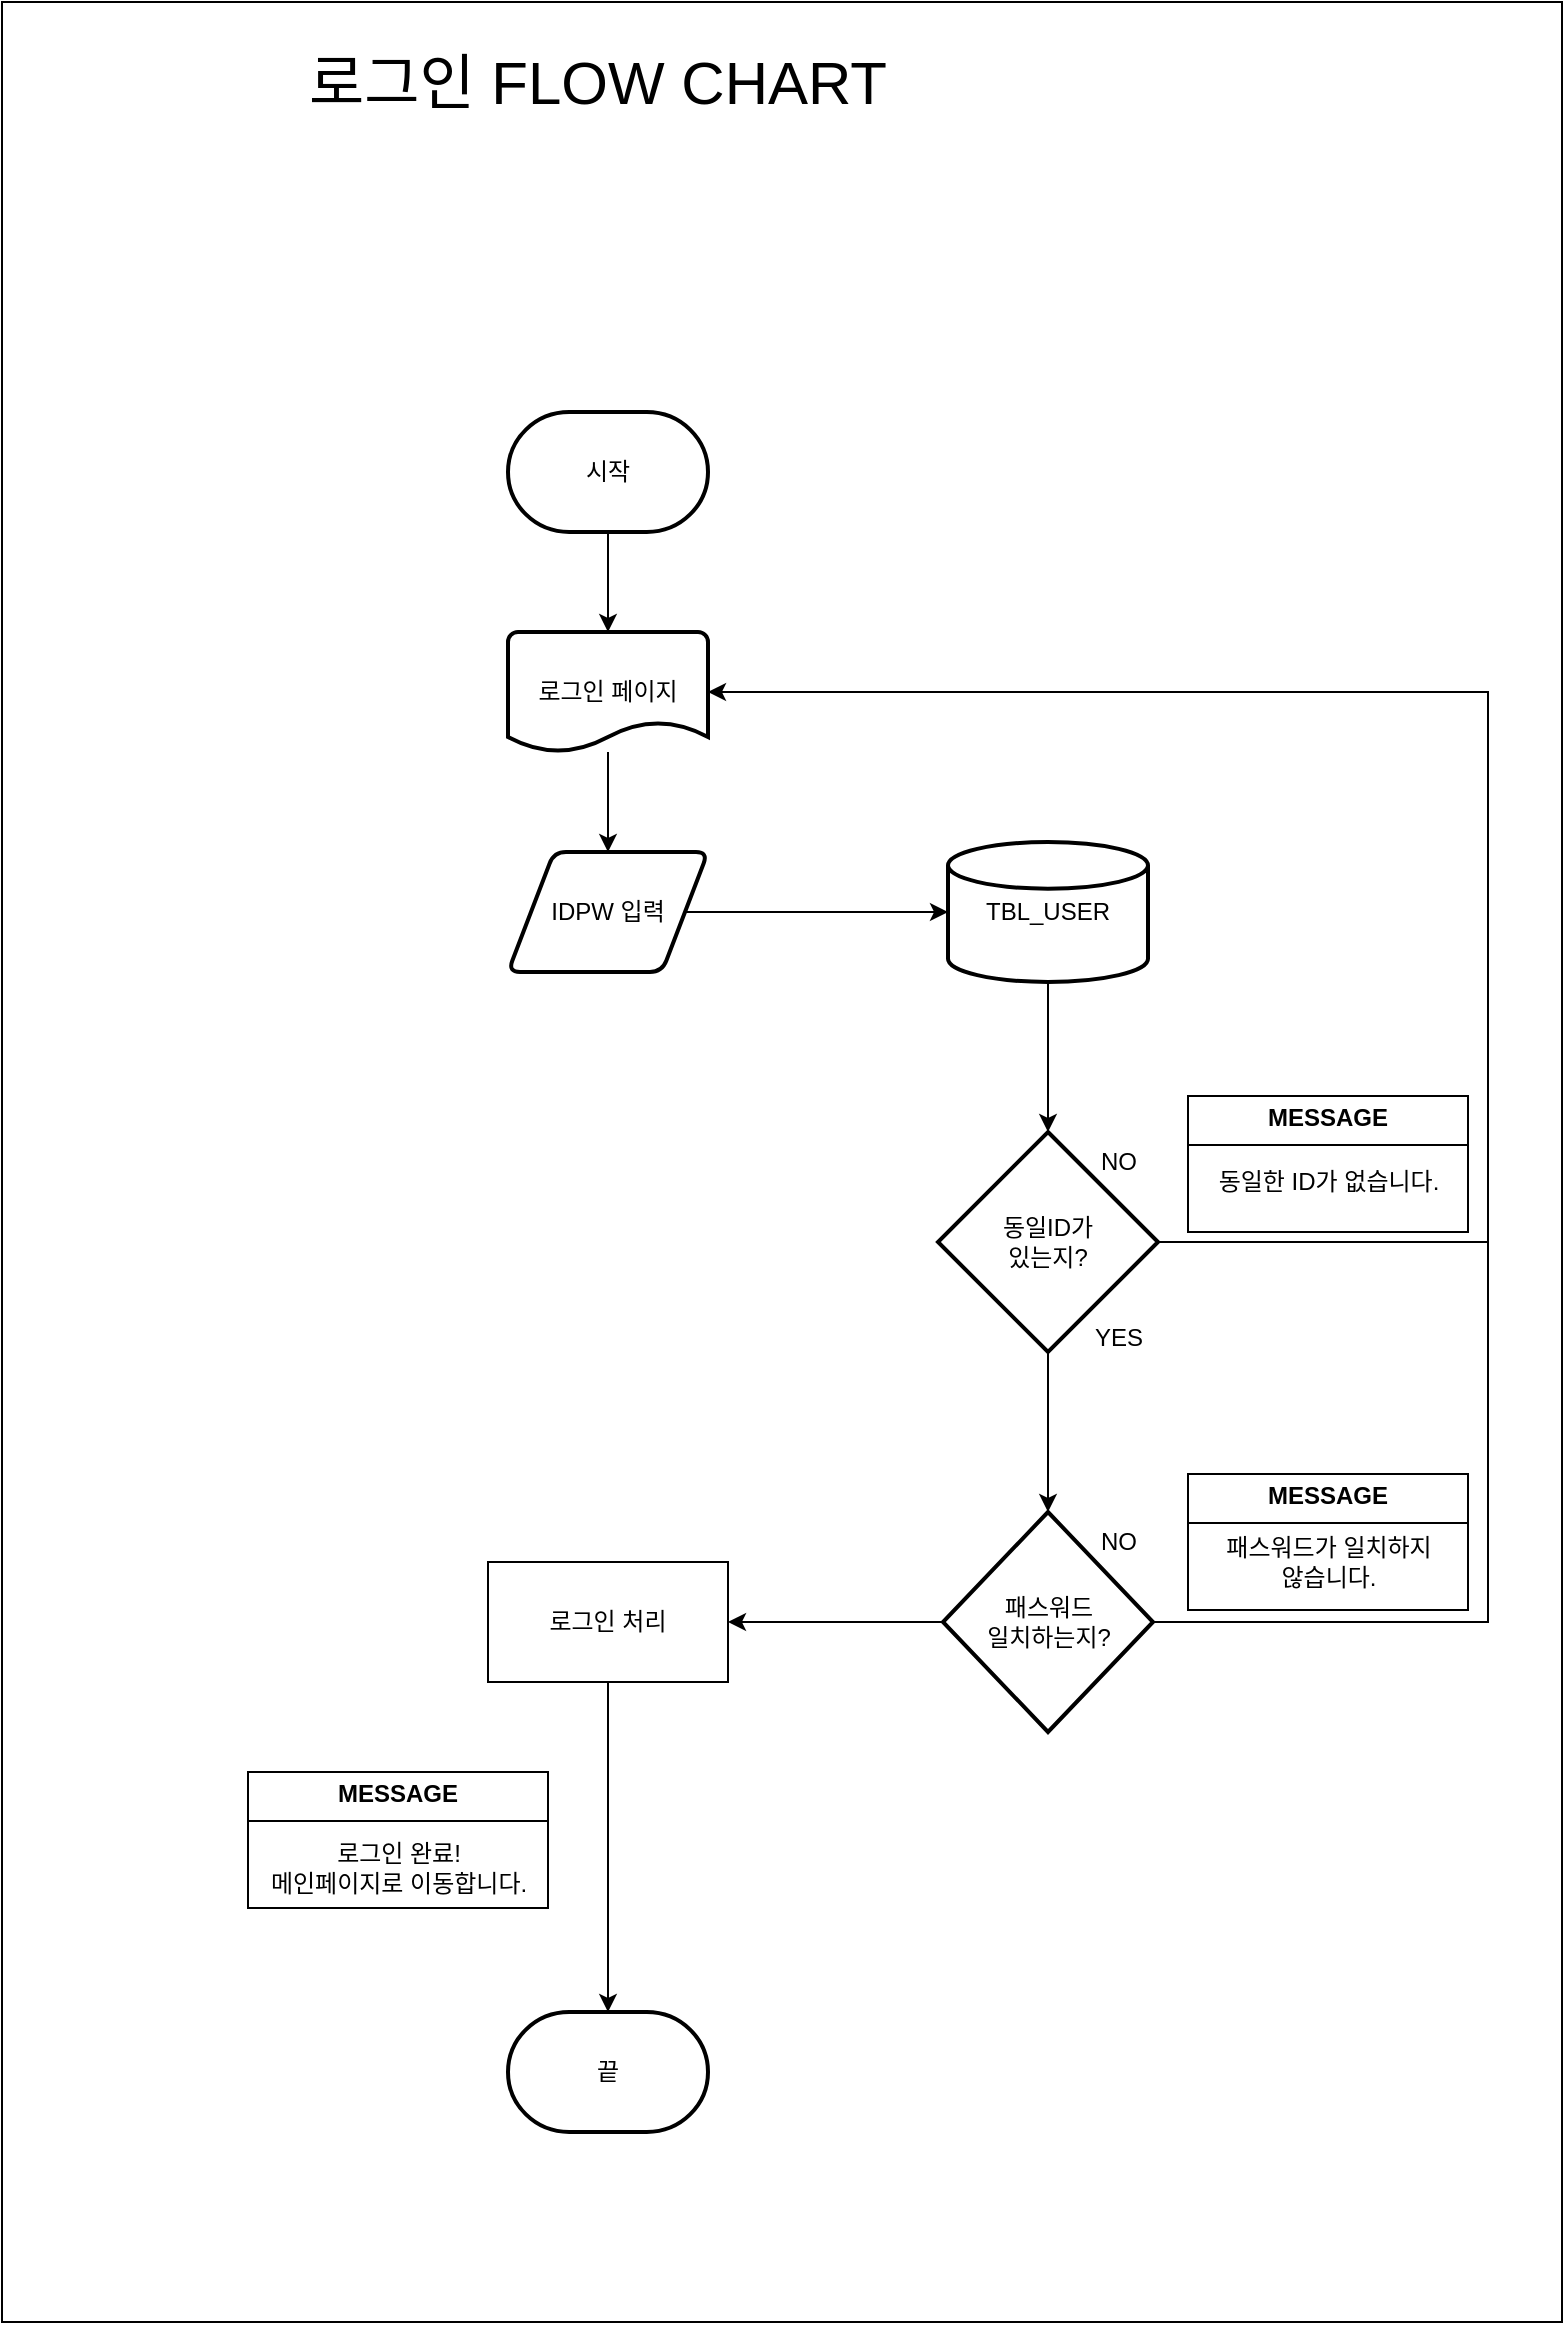 <mxfile version="26.0.6">
  <diagram name="페이지-1" id="796mjTPCSiyR9tATB4kB">
    <mxGraphModel dx="2390" dy="1300" grid="1" gridSize="10" guides="1" tooltips="1" connect="1" arrows="1" fold="1" page="1" pageScale="1" pageWidth="827" pageHeight="1169" math="0" shadow="0">
      <root>
        <mxCell id="0" />
        <mxCell id="1" parent="0" />
        <mxCell id="XIX7RMYme88-_ZhaqlDN-31" value="" style="rounded=0;whiteSpace=wrap;html=1;" vertex="1" parent="1">
          <mxGeometry x="47" y="5" width="780" height="1160" as="geometry" />
        </mxCell>
        <mxCell id="XIX7RMYme88-_ZhaqlDN-6" style="edgeStyle=orthogonalEdgeStyle;rounded=0;orthogonalLoop=1;jettySize=auto;html=1;" edge="1" parent="1" source="XIX7RMYme88-_ZhaqlDN-2" target="XIX7RMYme88-_ZhaqlDN-4">
          <mxGeometry relative="1" as="geometry" />
        </mxCell>
        <mxCell id="XIX7RMYme88-_ZhaqlDN-2" value="시작" style="strokeWidth=2;html=1;shape=mxgraph.flowchart.terminator;whiteSpace=wrap;" vertex="1" parent="1">
          <mxGeometry x="300" y="210" width="100" height="60" as="geometry" />
        </mxCell>
        <mxCell id="XIX7RMYme88-_ZhaqlDN-3" value="끝" style="strokeWidth=2;html=1;shape=mxgraph.flowchart.terminator;whiteSpace=wrap;" vertex="1" parent="1">
          <mxGeometry x="300" y="1010" width="100" height="60" as="geometry" />
        </mxCell>
        <mxCell id="XIX7RMYme88-_ZhaqlDN-8" style="edgeStyle=orthogonalEdgeStyle;rounded=0;orthogonalLoop=1;jettySize=auto;html=1;entryX=0.5;entryY=0;entryDx=0;entryDy=0;" edge="1" parent="1" source="XIX7RMYme88-_ZhaqlDN-4" target="XIX7RMYme88-_ZhaqlDN-7">
          <mxGeometry relative="1" as="geometry">
            <mxPoint x="350" y="430" as="targetPoint" />
          </mxGeometry>
        </mxCell>
        <mxCell id="XIX7RMYme88-_ZhaqlDN-4" value="로그인 페이지" style="strokeWidth=2;html=1;shape=mxgraph.flowchart.document2;whiteSpace=wrap;size=0.25;" vertex="1" parent="1">
          <mxGeometry x="300" y="320" width="100" height="60" as="geometry" />
        </mxCell>
        <mxCell id="XIX7RMYme88-_ZhaqlDN-5" value="로그인 FLOW CHART" style="text;strokeColor=none;align=center;fillColor=none;html=1;verticalAlign=middle;whiteSpace=wrap;rounded=0;fontSize=30;" vertex="1" parent="1">
          <mxGeometry x="180" y="20" width="330" height="50" as="geometry" />
        </mxCell>
        <mxCell id="XIX7RMYme88-_ZhaqlDN-7" value="IDPW 입력" style="shape=parallelogram;html=1;strokeWidth=2;perimeter=parallelogramPerimeter;whiteSpace=wrap;rounded=1;arcSize=12;size=0.23;" vertex="1" parent="1">
          <mxGeometry x="300" y="430" width="100" height="60" as="geometry" />
        </mxCell>
        <mxCell id="XIX7RMYme88-_ZhaqlDN-10" value="TBL_USER" style="strokeWidth=2;html=1;shape=mxgraph.flowchart.database;whiteSpace=wrap;" vertex="1" parent="1">
          <mxGeometry x="520" y="425" width="100" height="70" as="geometry" />
        </mxCell>
        <mxCell id="XIX7RMYme88-_ZhaqlDN-20" value="" style="edgeStyle=orthogonalEdgeStyle;rounded=0;orthogonalLoop=1;jettySize=auto;html=1;" edge="1" parent="1" source="XIX7RMYme88-_ZhaqlDN-11" target="XIX7RMYme88-_ZhaqlDN-19">
          <mxGeometry relative="1" as="geometry" />
        </mxCell>
        <mxCell id="XIX7RMYme88-_ZhaqlDN-11" value="동일ID가&lt;div&gt;있는지?&lt;/div&gt;" style="strokeWidth=2;html=1;shape=mxgraph.flowchart.decision;whiteSpace=wrap;" vertex="1" parent="1">
          <mxGeometry x="515" y="570" width="110" height="110" as="geometry" />
        </mxCell>
        <mxCell id="XIX7RMYme88-_ZhaqlDN-12" style="edgeStyle=orthogonalEdgeStyle;rounded=0;orthogonalLoop=1;jettySize=auto;html=1;entryX=0;entryY=0.5;entryDx=0;entryDy=0;entryPerimeter=0;" edge="1" parent="1" source="XIX7RMYme88-_ZhaqlDN-7" target="XIX7RMYme88-_ZhaqlDN-10">
          <mxGeometry relative="1" as="geometry" />
        </mxCell>
        <mxCell id="XIX7RMYme88-_ZhaqlDN-13" style="edgeStyle=orthogonalEdgeStyle;rounded=0;orthogonalLoop=1;jettySize=auto;html=1;entryX=0.5;entryY=0;entryDx=0;entryDy=0;entryPerimeter=0;" edge="1" parent="1" source="XIX7RMYme88-_ZhaqlDN-10" target="XIX7RMYme88-_ZhaqlDN-11">
          <mxGeometry relative="1" as="geometry" />
        </mxCell>
        <mxCell id="XIX7RMYme88-_ZhaqlDN-14" value="" style="endArrow=classic;html=1;rounded=0;entryX=1;entryY=0.5;entryDx=0;entryDy=0;entryPerimeter=0;exitX=1;exitY=0.5;exitDx=0;exitDy=0;exitPerimeter=0;" edge="1" parent="1" source="XIX7RMYme88-_ZhaqlDN-11" target="XIX7RMYme88-_ZhaqlDN-4">
          <mxGeometry width="50" height="50" relative="1" as="geometry">
            <mxPoint x="660" y="620" as="sourcePoint" />
            <mxPoint x="480" y="710" as="targetPoint" />
            <Array as="points">
              <mxPoint x="790" y="625" />
              <mxPoint x="790" y="470" />
              <mxPoint x="790" y="350" />
            </Array>
          </mxGeometry>
        </mxCell>
        <mxCell id="XIX7RMYme88-_ZhaqlDN-15" value="NO" style="text;html=1;align=center;verticalAlign=middle;resizable=0;points=[];autosize=1;strokeColor=none;fillColor=none;" vertex="1" parent="1">
          <mxGeometry x="585" y="570" width="40" height="30" as="geometry" />
        </mxCell>
        <mxCell id="XIX7RMYme88-_ZhaqlDN-16" value="YES" style="text;html=1;align=center;verticalAlign=middle;resizable=0;points=[];autosize=1;strokeColor=none;fillColor=none;" vertex="1" parent="1">
          <mxGeometry x="580" y="658" width="50" height="30" as="geometry" />
        </mxCell>
        <mxCell id="XIX7RMYme88-_ZhaqlDN-17" value="&lt;p style=&quot;margin:0px;margin-top:4px;text-align:center;&quot;&gt;&lt;b&gt;MESSAGE&lt;/b&gt;&lt;/p&gt;&lt;hr size=&quot;1&quot; style=&quot;border-style:solid;&quot;&gt;&lt;div style=&quot;height:2px;&quot;&gt;&lt;/div&gt;" style="verticalAlign=top;align=left;overflow=fill;html=1;whiteSpace=wrap;" vertex="1" parent="1">
          <mxGeometry x="640" y="552" width="140" height="68" as="geometry" />
        </mxCell>
        <mxCell id="XIX7RMYme88-_ZhaqlDN-18" value="동일한 ID가 없습니다." style="text;html=1;align=center;verticalAlign=middle;resizable=0;points=[];autosize=1;strokeColor=none;fillColor=none;" vertex="1" parent="1">
          <mxGeometry x="640" y="580" width="140" height="30" as="geometry" />
        </mxCell>
        <mxCell id="XIX7RMYme88-_ZhaqlDN-27" style="edgeStyle=orthogonalEdgeStyle;rounded=0;orthogonalLoop=1;jettySize=auto;html=1;entryX=1;entryY=0.5;entryDx=0;entryDy=0;" edge="1" parent="1" source="XIX7RMYme88-_ZhaqlDN-19" target="XIX7RMYme88-_ZhaqlDN-26">
          <mxGeometry relative="1" as="geometry" />
        </mxCell>
        <mxCell id="XIX7RMYme88-_ZhaqlDN-19" value="패스워드&lt;div&gt;일치하는지?&lt;/div&gt;" style="strokeWidth=2;html=1;shape=mxgraph.flowchart.decision;whiteSpace=wrap;" vertex="1" parent="1">
          <mxGeometry x="517.5" y="760" width="105" height="110" as="geometry" />
        </mxCell>
        <mxCell id="XIX7RMYme88-_ZhaqlDN-22" value="" style="endArrow=none;html=1;rounded=0;exitX=1;exitY=0.5;exitDx=0;exitDy=0;exitPerimeter=0;" edge="1" parent="1" source="XIX7RMYme88-_ZhaqlDN-19">
          <mxGeometry width="50" height="50" relative="1" as="geometry">
            <mxPoint x="700" y="820" as="sourcePoint" />
            <mxPoint x="790" y="620" as="targetPoint" />
            <Array as="points">
              <mxPoint x="790" y="815" />
            </Array>
          </mxGeometry>
        </mxCell>
        <mxCell id="XIX7RMYme88-_ZhaqlDN-23" value="NO" style="text;html=1;align=center;verticalAlign=middle;resizable=0;points=[];autosize=1;strokeColor=none;fillColor=none;" vertex="1" parent="1">
          <mxGeometry x="585" y="760" width="40" height="30" as="geometry" />
        </mxCell>
        <mxCell id="XIX7RMYme88-_ZhaqlDN-24" value="&lt;p style=&quot;margin:0px;margin-top:4px;text-align:center;&quot;&gt;&lt;b&gt;MESSAGE&lt;/b&gt;&lt;/p&gt;&lt;hr size=&quot;1&quot; style=&quot;border-style:solid;&quot;&gt;&lt;div style=&quot;height:2px;&quot;&gt;&lt;/div&gt;" style="verticalAlign=top;align=left;overflow=fill;html=1;whiteSpace=wrap;" vertex="1" parent="1">
          <mxGeometry x="640" y="741" width="140" height="68" as="geometry" />
        </mxCell>
        <mxCell id="XIX7RMYme88-_ZhaqlDN-25" value="패스워드가 일치하지&lt;div&gt;않습니다.&lt;/div&gt;" style="text;html=1;align=center;verticalAlign=middle;resizable=0;points=[];autosize=1;strokeColor=none;fillColor=none;" vertex="1" parent="1">
          <mxGeometry x="645" y="765" width="130" height="40" as="geometry" />
        </mxCell>
        <mxCell id="XIX7RMYme88-_ZhaqlDN-26" value="로그인 처리" style="rounded=0;whiteSpace=wrap;html=1;" vertex="1" parent="1">
          <mxGeometry x="290" y="785" width="120" height="60" as="geometry" />
        </mxCell>
        <mxCell id="XIX7RMYme88-_ZhaqlDN-28" style="edgeStyle=orthogonalEdgeStyle;rounded=0;orthogonalLoop=1;jettySize=auto;html=1;entryX=0.5;entryY=0;entryDx=0;entryDy=0;entryPerimeter=0;" edge="1" parent="1" source="XIX7RMYme88-_ZhaqlDN-26" target="XIX7RMYme88-_ZhaqlDN-3">
          <mxGeometry relative="1" as="geometry" />
        </mxCell>
        <mxCell id="XIX7RMYme88-_ZhaqlDN-29" value="&lt;p style=&quot;margin:0px;margin-top:4px;text-align:center;&quot;&gt;&lt;b&gt;MESSAGE&lt;/b&gt;&lt;/p&gt;&lt;hr size=&quot;1&quot; style=&quot;border-style:solid;&quot;&gt;&lt;div style=&quot;height:2px;&quot;&gt;&lt;/div&gt;" style="verticalAlign=top;align=left;overflow=fill;html=1;whiteSpace=wrap;" vertex="1" parent="1">
          <mxGeometry x="170" y="890" width="150" height="68" as="geometry" />
        </mxCell>
        <mxCell id="XIX7RMYme88-_ZhaqlDN-30" value="로그인 완료!&lt;div&gt;메인페이지로 이동합니다.&lt;/div&gt;" style="text;html=1;align=center;verticalAlign=middle;resizable=0;points=[];autosize=1;strokeColor=none;fillColor=none;" vertex="1" parent="1">
          <mxGeometry x="165" y="918" width="160" height="40" as="geometry" />
        </mxCell>
      </root>
    </mxGraphModel>
  </diagram>
</mxfile>
